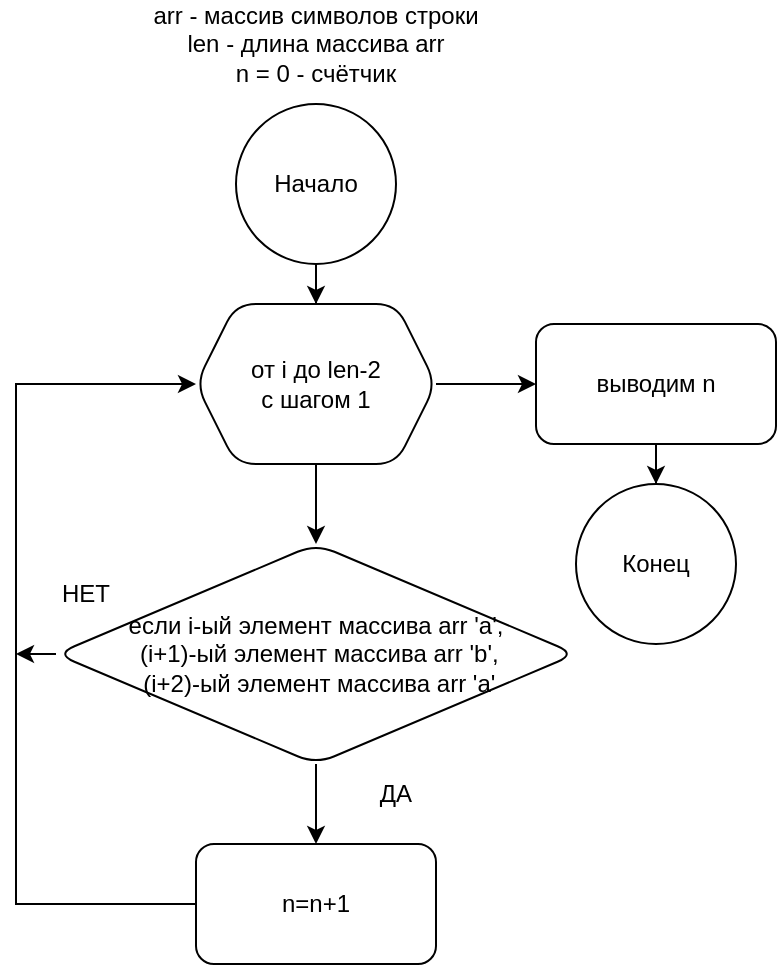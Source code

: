 <mxfile version="21.2.9" type="device">
  <diagram id="C5RBs43oDa-KdzZeNtuy" name="Page-1">
    <mxGraphModel dx="1434" dy="796" grid="1" gridSize="10" guides="1" tooltips="1" connect="1" arrows="1" fold="1" page="1" pageScale="1" pageWidth="827" pageHeight="1169" math="0" shadow="0">
      <root>
        <mxCell id="WIyWlLk6GJQsqaUBKTNV-0" />
        <mxCell id="WIyWlLk6GJQsqaUBKTNV-1" parent="WIyWlLk6GJQsqaUBKTNV-0" />
        <mxCell id="LTMEAv8-DifmFRP5Q2J6-3" value="" style="edgeStyle=orthogonalEdgeStyle;rounded=0;orthogonalLoop=1;jettySize=auto;html=1;exitX=0.5;exitY=1;exitDx=0;exitDy=0;" edge="1" parent="WIyWlLk6GJQsqaUBKTNV-1" source="LTMEAv8-DifmFRP5Q2J6-16" target="LTMEAv8-DifmFRP5Q2J6-2">
          <mxGeometry relative="1" as="geometry">
            <mxPoint x="200" y="160" as="sourcePoint" />
          </mxGeometry>
        </mxCell>
        <mxCell id="LTMEAv8-DifmFRP5Q2J6-1" value="arr - массив символов строки&lt;br&gt;len - длина массива arr&lt;br&gt;n = 0 - счётчик" style="text;html=1;strokeColor=none;fillColor=none;align=center;verticalAlign=middle;whiteSpace=wrap;rounded=0;" vertex="1" parent="WIyWlLk6GJQsqaUBKTNV-1">
          <mxGeometry x="115" y="80" width="170" height="40" as="geometry" />
        </mxCell>
        <mxCell id="LTMEAv8-DifmFRP5Q2J6-5" value="" style="edgeStyle=orthogonalEdgeStyle;rounded=0;orthogonalLoop=1;jettySize=auto;html=1;" edge="1" parent="WIyWlLk6GJQsqaUBKTNV-1" source="LTMEAv8-DifmFRP5Q2J6-2" target="LTMEAv8-DifmFRP5Q2J6-4">
          <mxGeometry relative="1" as="geometry" />
        </mxCell>
        <mxCell id="LTMEAv8-DifmFRP5Q2J6-13" value="" style="edgeStyle=orthogonalEdgeStyle;rounded=0;orthogonalLoop=1;jettySize=auto;html=1;" edge="1" parent="WIyWlLk6GJQsqaUBKTNV-1" source="LTMEAv8-DifmFRP5Q2J6-2" target="LTMEAv8-DifmFRP5Q2J6-12">
          <mxGeometry relative="1" as="geometry" />
        </mxCell>
        <mxCell id="LTMEAv8-DifmFRP5Q2J6-2" value="от i до len-2&lt;br&gt;с шагом 1" style="shape=hexagon;perimeter=hexagonPerimeter2;whiteSpace=wrap;html=1;fixedSize=1;rounded=1;" vertex="1" parent="WIyWlLk6GJQsqaUBKTNV-1">
          <mxGeometry x="140" y="230" width="120" height="80" as="geometry" />
        </mxCell>
        <mxCell id="LTMEAv8-DifmFRP5Q2J6-7" value="" style="edgeStyle=orthogonalEdgeStyle;rounded=0;orthogonalLoop=1;jettySize=auto;html=1;" edge="1" parent="WIyWlLk6GJQsqaUBKTNV-1" source="LTMEAv8-DifmFRP5Q2J6-4" target="LTMEAv8-DifmFRP5Q2J6-6">
          <mxGeometry relative="1" as="geometry" />
        </mxCell>
        <mxCell id="LTMEAv8-DifmFRP5Q2J6-4" value="если i-ый элемент массива arr &#39;a&#39;,&lt;br&gt;&amp;nbsp;(i+1)-ый элемент массива arr &#39;b&#39;,&lt;br&gt;&amp;nbsp;(i+2)-ый элемент массива arr &#39;a&#39;" style="rhombus;whiteSpace=wrap;html=1;rounded=1;" vertex="1" parent="WIyWlLk6GJQsqaUBKTNV-1">
          <mxGeometry x="70" y="350" width="260" height="110" as="geometry" />
        </mxCell>
        <mxCell id="LTMEAv8-DifmFRP5Q2J6-6" value="n=n+1" style="whiteSpace=wrap;html=1;rounded=1;" vertex="1" parent="WIyWlLk6GJQsqaUBKTNV-1">
          <mxGeometry x="140" y="500" width="120" height="60" as="geometry" />
        </mxCell>
        <mxCell id="LTMEAv8-DifmFRP5Q2J6-8" value="" style="endArrow=classic;html=1;rounded=0;entryX=0;entryY=0.5;entryDx=0;entryDy=0;exitX=0;exitY=0.5;exitDx=0;exitDy=0;" edge="1" parent="WIyWlLk6GJQsqaUBKTNV-1" source="LTMEAv8-DifmFRP5Q2J6-6" target="LTMEAv8-DifmFRP5Q2J6-2">
          <mxGeometry width="50" height="50" relative="1" as="geometry">
            <mxPoint x="50" y="600" as="sourcePoint" />
            <mxPoint x="80" y="310" as="targetPoint" />
            <Array as="points">
              <mxPoint x="50" y="530" />
              <mxPoint x="50" y="270" />
            </Array>
          </mxGeometry>
        </mxCell>
        <mxCell id="LTMEAv8-DifmFRP5Q2J6-9" value="" style="endArrow=classic;html=1;rounded=0;exitX=0;exitY=0.5;exitDx=0;exitDy=0;" edge="1" parent="WIyWlLk6GJQsqaUBKTNV-1" source="LTMEAv8-DifmFRP5Q2J6-4">
          <mxGeometry width="50" height="50" relative="1" as="geometry">
            <mxPoint x="70" y="400" as="sourcePoint" />
            <mxPoint x="50" y="405" as="targetPoint" />
          </mxGeometry>
        </mxCell>
        <mxCell id="LTMEAv8-DifmFRP5Q2J6-10" value="ДА" style="text;html=1;strokeColor=none;fillColor=none;align=center;verticalAlign=middle;whiteSpace=wrap;rounded=0;" vertex="1" parent="WIyWlLk6GJQsqaUBKTNV-1">
          <mxGeometry x="210" y="460" width="60" height="30" as="geometry" />
        </mxCell>
        <mxCell id="LTMEAv8-DifmFRP5Q2J6-11" value="НЕТ&lt;br&gt;" style="text;html=1;strokeColor=none;fillColor=none;align=center;verticalAlign=middle;whiteSpace=wrap;rounded=0;" vertex="1" parent="WIyWlLk6GJQsqaUBKTNV-1">
          <mxGeometry x="55" y="360" width="60" height="30" as="geometry" />
        </mxCell>
        <mxCell id="LTMEAv8-DifmFRP5Q2J6-15" value="" style="edgeStyle=orthogonalEdgeStyle;rounded=0;orthogonalLoop=1;jettySize=auto;html=1;" edge="1" parent="WIyWlLk6GJQsqaUBKTNV-1" source="LTMEAv8-DifmFRP5Q2J6-12" target="LTMEAv8-DifmFRP5Q2J6-14">
          <mxGeometry relative="1" as="geometry" />
        </mxCell>
        <mxCell id="LTMEAv8-DifmFRP5Q2J6-12" value="выводим n" style="whiteSpace=wrap;html=1;rounded=1;" vertex="1" parent="WIyWlLk6GJQsqaUBKTNV-1">
          <mxGeometry x="310" y="240" width="120" height="60" as="geometry" />
        </mxCell>
        <mxCell id="LTMEAv8-DifmFRP5Q2J6-14" value="Конец" style="ellipse;whiteSpace=wrap;html=1;rounded=1;" vertex="1" parent="WIyWlLk6GJQsqaUBKTNV-1">
          <mxGeometry x="330" y="320" width="80" height="80" as="geometry" />
        </mxCell>
        <mxCell id="LTMEAv8-DifmFRP5Q2J6-16" value="Начало" style="ellipse;whiteSpace=wrap;html=1;aspect=fixed;" vertex="1" parent="WIyWlLk6GJQsqaUBKTNV-1">
          <mxGeometry x="160" y="130" width="80" height="80" as="geometry" />
        </mxCell>
      </root>
    </mxGraphModel>
  </diagram>
</mxfile>
